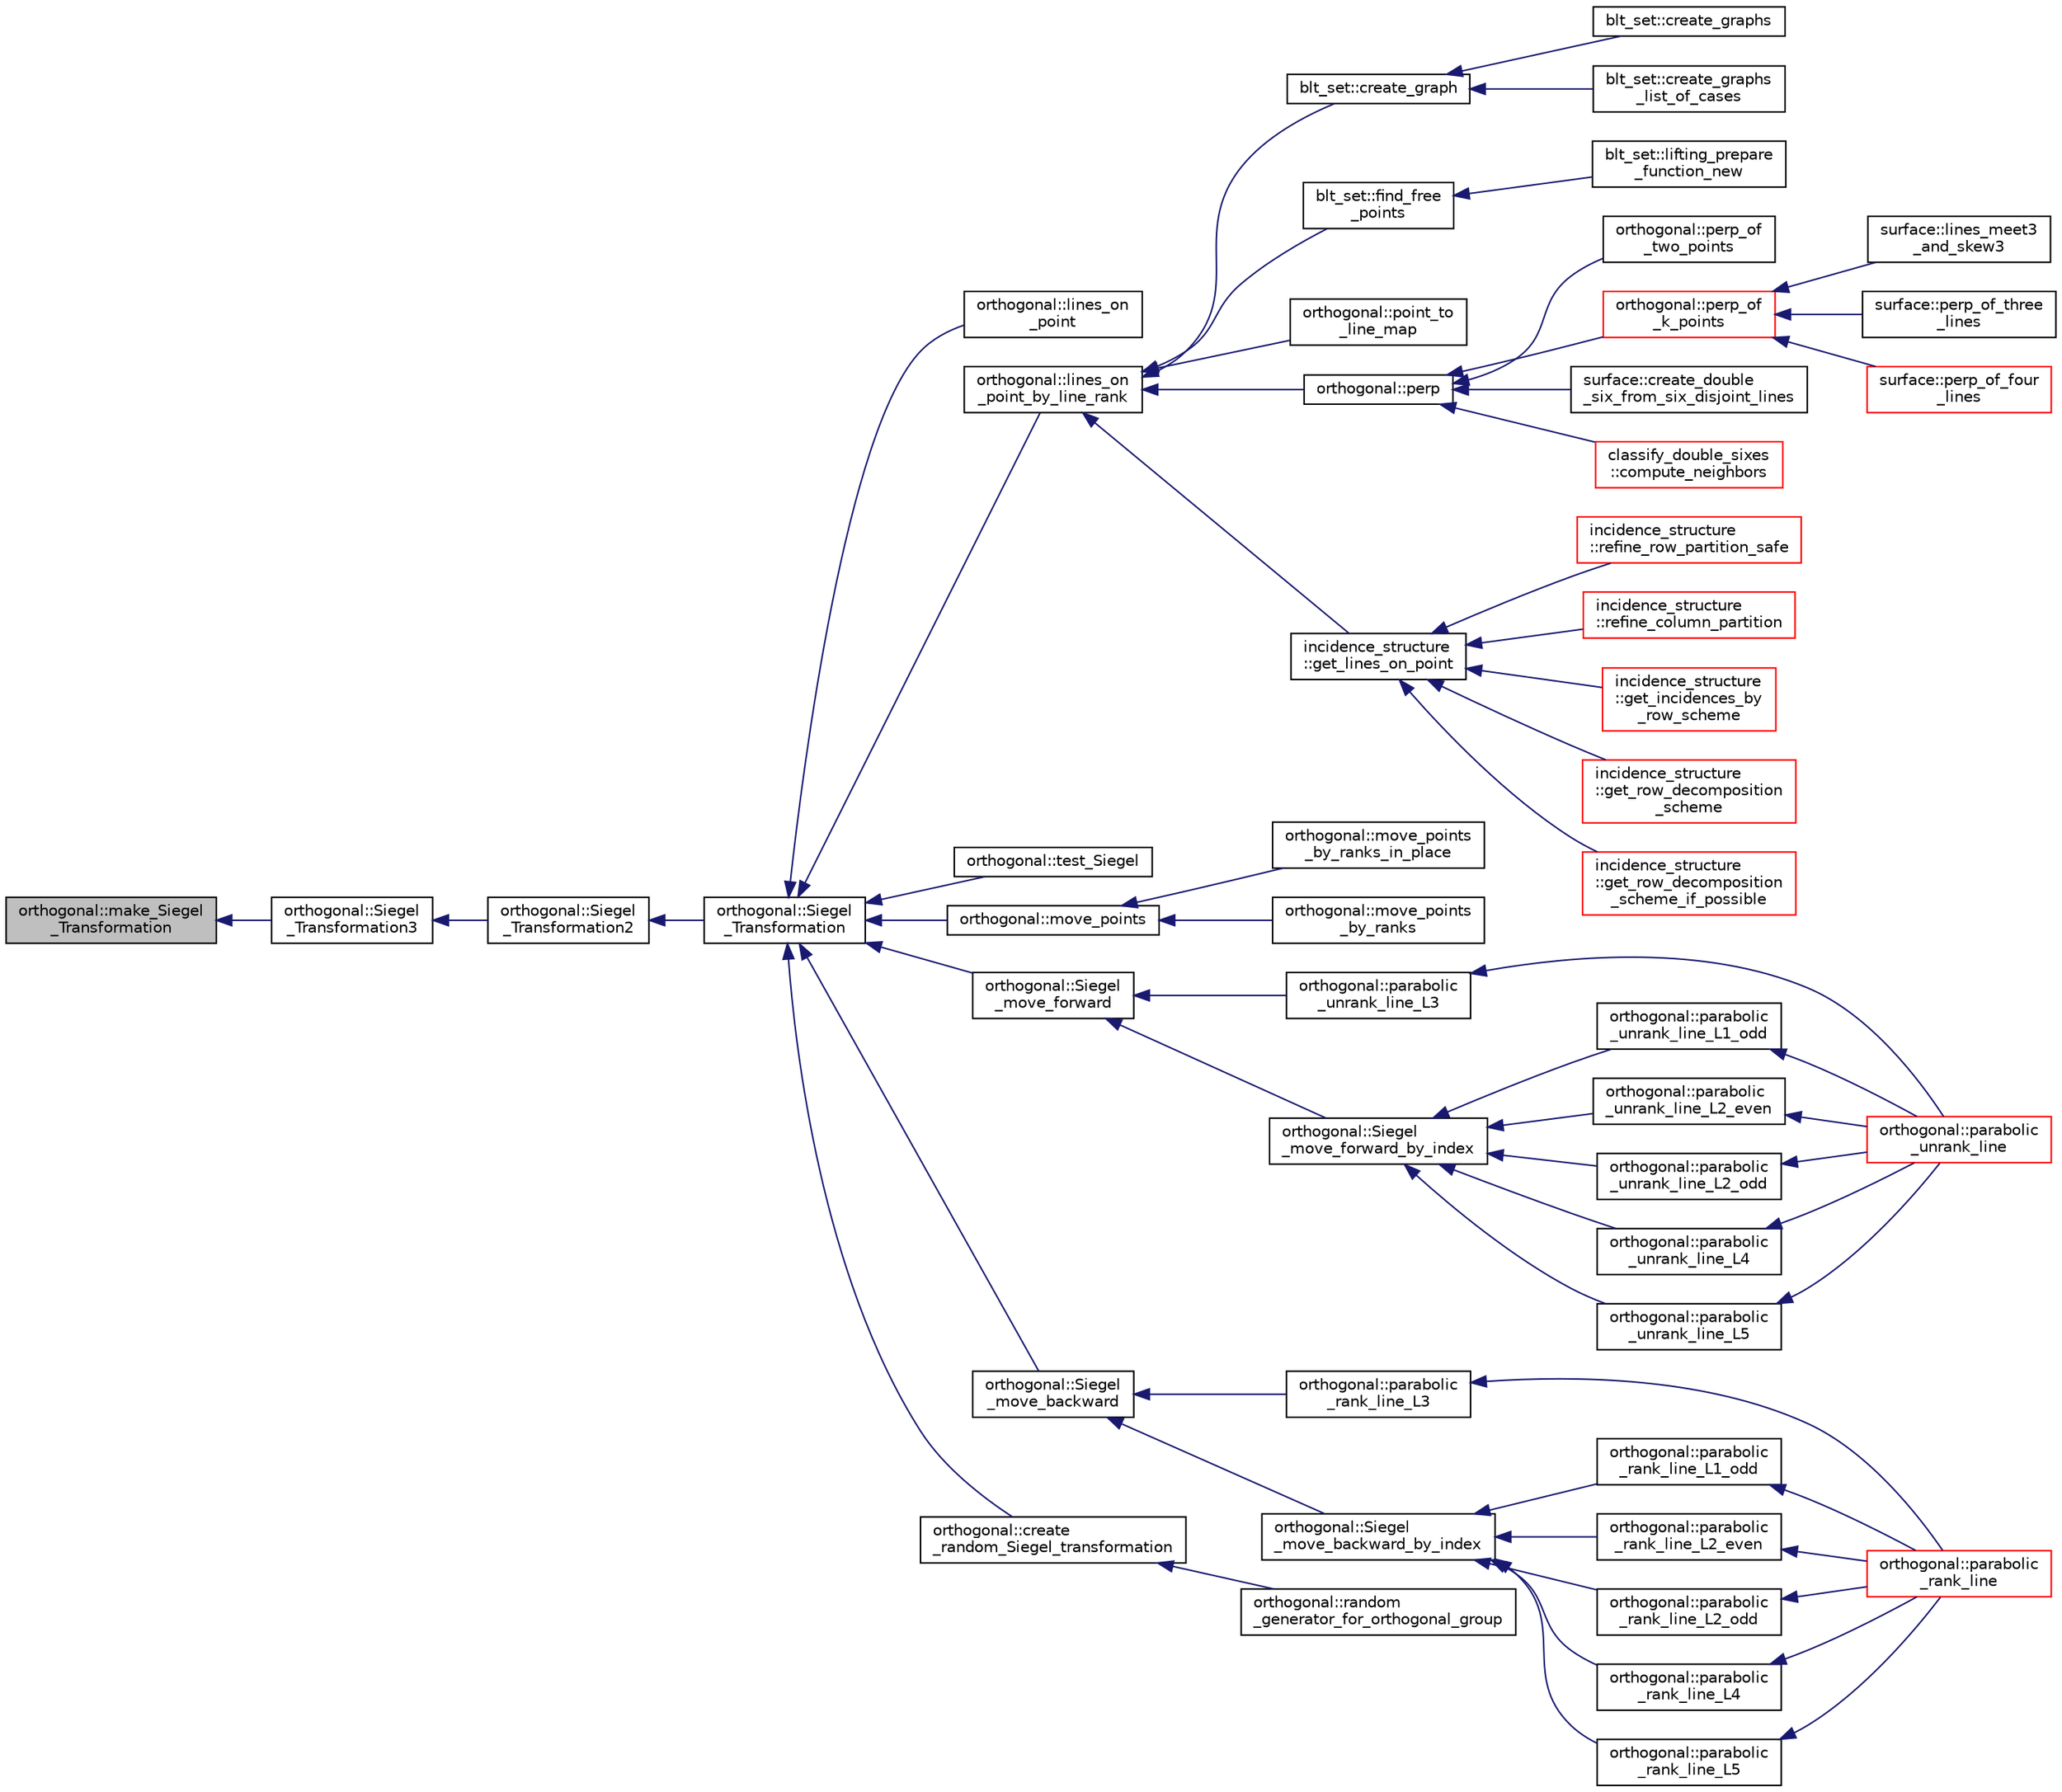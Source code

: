 digraph "orthogonal::make_Siegel_Transformation"
{
  edge [fontname="Helvetica",fontsize="10",labelfontname="Helvetica",labelfontsize="10"];
  node [fontname="Helvetica",fontsize="10",shape=record];
  rankdir="LR";
  Node11913 [label="orthogonal::make_Siegel\l_Transformation",height=0.2,width=0.4,color="black", fillcolor="grey75", style="filled", fontcolor="black"];
  Node11913 -> Node11914 [dir="back",color="midnightblue",fontsize="10",style="solid",fontname="Helvetica"];
  Node11914 [label="orthogonal::Siegel\l_Transformation3",height=0.2,width=0.4,color="black", fillcolor="white", style="filled",URL="$d7/daa/classorthogonal.html#ac9129abf3f825e8c7d5591d1ba116ac7"];
  Node11914 -> Node11915 [dir="back",color="midnightblue",fontsize="10",style="solid",fontname="Helvetica"];
  Node11915 [label="orthogonal::Siegel\l_Transformation2",height=0.2,width=0.4,color="black", fillcolor="white", style="filled",URL="$d7/daa/classorthogonal.html#aaf1945ebd71495f1b362e5091d4b30ec"];
  Node11915 -> Node11916 [dir="back",color="midnightblue",fontsize="10",style="solid",fontname="Helvetica"];
  Node11916 [label="orthogonal::Siegel\l_Transformation",height=0.2,width=0.4,color="black", fillcolor="white", style="filled",URL="$d7/daa/classorthogonal.html#a27258e68c99323ac8de66fedbe565a3d"];
  Node11916 -> Node11917 [dir="back",color="midnightblue",fontsize="10",style="solid",fontname="Helvetica"];
  Node11917 [label="orthogonal::lines_on\l_point",height=0.2,width=0.4,color="black", fillcolor="white", style="filled",URL="$d7/daa/classorthogonal.html#aa3249c7fddbc156af817fb274e41c914"];
  Node11916 -> Node11918 [dir="back",color="midnightblue",fontsize="10",style="solid",fontname="Helvetica"];
  Node11918 [label="orthogonal::lines_on\l_point_by_line_rank",height=0.2,width=0.4,color="black", fillcolor="white", style="filled",URL="$d7/daa/classorthogonal.html#adc21874b6da3cd3585c704994fb538aa"];
  Node11918 -> Node11919 [dir="back",color="midnightblue",fontsize="10",style="solid",fontname="Helvetica"];
  Node11919 [label="blt_set::create_graph",height=0.2,width=0.4,color="black", fillcolor="white", style="filled",URL="$d1/d3d/classblt__set.html#ae92249ece99ffbc92e93e49cd5d5dccf"];
  Node11919 -> Node11920 [dir="back",color="midnightblue",fontsize="10",style="solid",fontname="Helvetica"];
  Node11920 [label="blt_set::create_graphs",height=0.2,width=0.4,color="black", fillcolor="white", style="filled",URL="$d1/d3d/classblt__set.html#a3f1d4a8ed15875c47b327949f26a4533"];
  Node11919 -> Node11921 [dir="back",color="midnightblue",fontsize="10",style="solid",fontname="Helvetica"];
  Node11921 [label="blt_set::create_graphs\l_list_of_cases",height=0.2,width=0.4,color="black", fillcolor="white", style="filled",URL="$d1/d3d/classblt__set.html#a91ad531d4154bd887182dbd6121476f3"];
  Node11918 -> Node11922 [dir="back",color="midnightblue",fontsize="10",style="solid",fontname="Helvetica"];
  Node11922 [label="blt_set::find_free\l_points",height=0.2,width=0.4,color="black", fillcolor="white", style="filled",URL="$d1/d3d/classblt__set.html#a71f82dd3dc4a901ea2a0949d2f1af302"];
  Node11922 -> Node11923 [dir="back",color="midnightblue",fontsize="10",style="solid",fontname="Helvetica"];
  Node11923 [label="blt_set::lifting_prepare\l_function_new",height=0.2,width=0.4,color="black", fillcolor="white", style="filled",URL="$d1/d3d/classblt__set.html#a1314b7c0a3b78ba54c0f61a397d8afce"];
  Node11918 -> Node11924 [dir="back",color="midnightblue",fontsize="10",style="solid",fontname="Helvetica"];
  Node11924 [label="orthogonal::point_to\l_line_map",height=0.2,width=0.4,color="black", fillcolor="white", style="filled",URL="$d7/daa/classorthogonal.html#a1eae48671390d1c251303be93b45f9e4"];
  Node11918 -> Node11925 [dir="back",color="midnightblue",fontsize="10",style="solid",fontname="Helvetica"];
  Node11925 [label="orthogonal::perp",height=0.2,width=0.4,color="black", fillcolor="white", style="filled",URL="$d7/daa/classorthogonal.html#ae80e0fa8d1e8caddb9afbb466e3d3189"];
  Node11925 -> Node11926 [dir="back",color="midnightblue",fontsize="10",style="solid",fontname="Helvetica"];
  Node11926 [label="orthogonal::perp_of\l_two_points",height=0.2,width=0.4,color="black", fillcolor="white", style="filled",URL="$d7/daa/classorthogonal.html#a6a05fef2e61ed508bff66d6728c58ec0"];
  Node11925 -> Node11927 [dir="back",color="midnightblue",fontsize="10",style="solid",fontname="Helvetica"];
  Node11927 [label="orthogonal::perp_of\l_k_points",height=0.2,width=0.4,color="red", fillcolor="white", style="filled",URL="$d7/daa/classorthogonal.html#a6a92a4680dc76bb289141fc5c765f5fb"];
  Node11927 -> Node11928 [dir="back",color="midnightblue",fontsize="10",style="solid",fontname="Helvetica"];
  Node11928 [label="surface::lines_meet3\l_and_skew3",height=0.2,width=0.4,color="black", fillcolor="white", style="filled",URL="$d5/d88/classsurface.html#af87ed9d20b980a89342f20c206ae5790"];
  Node11927 -> Node11929 [dir="back",color="midnightblue",fontsize="10",style="solid",fontname="Helvetica"];
  Node11929 [label="surface::perp_of_three\l_lines",height=0.2,width=0.4,color="black", fillcolor="white", style="filled",URL="$d5/d88/classsurface.html#aaa43449a367799d405821a1cd5a7e644"];
  Node11927 -> Node11930 [dir="back",color="midnightblue",fontsize="10",style="solid",fontname="Helvetica"];
  Node11930 [label="surface::perp_of_four\l_lines",height=0.2,width=0.4,color="red", fillcolor="white", style="filled",URL="$d5/d88/classsurface.html#a8da8a93f1fcbf344eb943869b0d488f1"];
  Node11925 -> Node11954 [dir="back",color="midnightblue",fontsize="10",style="solid",fontname="Helvetica"];
  Node11954 [label="surface::create_double\l_six_from_six_disjoint_lines",height=0.2,width=0.4,color="black", fillcolor="white", style="filled",URL="$d5/d88/classsurface.html#a4c44f0a33d709edee71537547880dd87"];
  Node11925 -> Node11955 [dir="back",color="midnightblue",fontsize="10",style="solid",fontname="Helvetica"];
  Node11955 [label="classify_double_sixes\l::compute_neighbors",height=0.2,width=0.4,color="red", fillcolor="white", style="filled",URL="$dd/d23/classclassify__double__sixes.html#a675e241052c36c58063ddcfc06d209b2"];
  Node11918 -> Node11956 [dir="back",color="midnightblue",fontsize="10",style="solid",fontname="Helvetica"];
  Node11956 [label="incidence_structure\l::get_lines_on_point",height=0.2,width=0.4,color="black", fillcolor="white", style="filled",URL="$da/d8a/classincidence__structure.html#a09148fd9478525b4a65c8e44833d1861"];
  Node11956 -> Node11957 [dir="back",color="midnightblue",fontsize="10",style="solid",fontname="Helvetica"];
  Node11957 [label="incidence_structure\l::refine_row_partition_safe",height=0.2,width=0.4,color="red", fillcolor="white", style="filled",URL="$da/d8a/classincidence__structure.html#ae84b2dc0f1a0cd1f9acfadcae21e3745"];
  Node11956 -> Node11979 [dir="back",color="midnightblue",fontsize="10",style="solid",fontname="Helvetica"];
  Node11979 [label="incidence_structure\l::refine_column_partition",height=0.2,width=0.4,color="red", fillcolor="white", style="filled",URL="$da/d8a/classincidence__structure.html#ac262f307c1531d67496129dc7890cda4"];
  Node11956 -> Node11984 [dir="back",color="midnightblue",fontsize="10",style="solid",fontname="Helvetica"];
  Node11984 [label="incidence_structure\l::get_incidences_by\l_row_scheme",height=0.2,width=0.4,color="red", fillcolor="white", style="filled",URL="$da/d8a/classincidence__structure.html#addab249e03244133841bd793389c792c"];
  Node11956 -> Node11988 [dir="back",color="midnightblue",fontsize="10",style="solid",fontname="Helvetica"];
  Node11988 [label="incidence_structure\l::get_row_decomposition\l_scheme",height=0.2,width=0.4,color="red", fillcolor="white", style="filled",URL="$da/d8a/classincidence__structure.html#aa0ad04253ba8e75bb15900ee8b01c9aa"];
  Node11956 -> Node11999 [dir="back",color="midnightblue",fontsize="10",style="solid",fontname="Helvetica"];
  Node11999 [label="incidence_structure\l::get_row_decomposition\l_scheme_if_possible",height=0.2,width=0.4,color="red", fillcolor="white", style="filled",URL="$da/d8a/classincidence__structure.html#ac93d2a6419b0fca3f25f101c5f08caf5"];
  Node11916 -> Node12001 [dir="back",color="midnightblue",fontsize="10",style="solid",fontname="Helvetica"];
  Node12001 [label="orthogonal::test_Siegel",height=0.2,width=0.4,color="black", fillcolor="white", style="filled",URL="$d7/daa/classorthogonal.html#ad6d248c572d92abe41416065addd4a69"];
  Node11916 -> Node12002 [dir="back",color="midnightblue",fontsize="10",style="solid",fontname="Helvetica"];
  Node12002 [label="orthogonal::move_points",height=0.2,width=0.4,color="black", fillcolor="white", style="filled",URL="$d7/daa/classorthogonal.html#a24bfc815e987e19df641315b98ff8822"];
  Node12002 -> Node12003 [dir="back",color="midnightblue",fontsize="10",style="solid",fontname="Helvetica"];
  Node12003 [label="orthogonal::move_points\l_by_ranks_in_place",height=0.2,width=0.4,color="black", fillcolor="white", style="filled",URL="$d7/daa/classorthogonal.html#a82fac7f7528e41392b5fe89860d4204d"];
  Node12002 -> Node12004 [dir="back",color="midnightblue",fontsize="10",style="solid",fontname="Helvetica"];
  Node12004 [label="orthogonal::move_points\l_by_ranks",height=0.2,width=0.4,color="black", fillcolor="white", style="filled",URL="$d7/daa/classorthogonal.html#a6b1b57c7b6114d7d51c9375fe5014b22"];
  Node11916 -> Node12005 [dir="back",color="midnightblue",fontsize="10",style="solid",fontname="Helvetica"];
  Node12005 [label="orthogonal::Siegel\l_move_forward",height=0.2,width=0.4,color="black", fillcolor="white", style="filled",URL="$d7/daa/classorthogonal.html#a065d0faccc00df42afd671dac644d480"];
  Node12005 -> Node12006 [dir="back",color="midnightblue",fontsize="10",style="solid",fontname="Helvetica"];
  Node12006 [label="orthogonal::parabolic\l_unrank_line_L3",height=0.2,width=0.4,color="black", fillcolor="white", style="filled",URL="$d7/daa/classorthogonal.html#ae1edfba289a03ed4d383514c2b0dc4b7"];
  Node12006 -> Node12007 [dir="back",color="midnightblue",fontsize="10",style="solid",fontname="Helvetica"];
  Node12007 [label="orthogonal::parabolic\l_unrank_line",height=0.2,width=0.4,color="red", fillcolor="white", style="filled",URL="$d7/daa/classorthogonal.html#a449cc51a62e11b8699befe951b0f8a4c"];
  Node12005 -> Node12234 [dir="back",color="midnightblue",fontsize="10",style="solid",fontname="Helvetica"];
  Node12234 [label="orthogonal::Siegel\l_move_forward_by_index",height=0.2,width=0.4,color="black", fillcolor="white", style="filled",URL="$d7/daa/classorthogonal.html#a606e885cb85b824bcda44154a3cfbfe8"];
  Node12234 -> Node12235 [dir="back",color="midnightblue",fontsize="10",style="solid",fontname="Helvetica"];
  Node12235 [label="orthogonal::parabolic\l_unrank_line_L1_odd",height=0.2,width=0.4,color="black", fillcolor="white", style="filled",URL="$d7/daa/classorthogonal.html#af59966fe1bb32196deaafbe6849fdeb1"];
  Node12235 -> Node12007 [dir="back",color="midnightblue",fontsize="10",style="solid",fontname="Helvetica"];
  Node12234 -> Node12236 [dir="back",color="midnightblue",fontsize="10",style="solid",fontname="Helvetica"];
  Node12236 [label="orthogonal::parabolic\l_unrank_line_L2_even",height=0.2,width=0.4,color="black", fillcolor="white", style="filled",URL="$d7/daa/classorthogonal.html#a57a7ad0d16ea67c0636c9f179eeed5d1"];
  Node12236 -> Node12007 [dir="back",color="midnightblue",fontsize="10",style="solid",fontname="Helvetica"];
  Node12234 -> Node12237 [dir="back",color="midnightblue",fontsize="10",style="solid",fontname="Helvetica"];
  Node12237 [label="orthogonal::parabolic\l_unrank_line_L2_odd",height=0.2,width=0.4,color="black", fillcolor="white", style="filled",URL="$d7/daa/classorthogonal.html#a9ab8a29daee27c60803e2bf5026a9a9e"];
  Node12237 -> Node12007 [dir="back",color="midnightblue",fontsize="10",style="solid",fontname="Helvetica"];
  Node12234 -> Node12238 [dir="back",color="midnightblue",fontsize="10",style="solid",fontname="Helvetica"];
  Node12238 [label="orthogonal::parabolic\l_unrank_line_L4",height=0.2,width=0.4,color="black", fillcolor="white", style="filled",URL="$d7/daa/classorthogonal.html#a6a30b6c7f59498ad8c7f2bec7c78d2ff"];
  Node12238 -> Node12007 [dir="back",color="midnightblue",fontsize="10",style="solid",fontname="Helvetica"];
  Node12234 -> Node12239 [dir="back",color="midnightblue",fontsize="10",style="solid",fontname="Helvetica"];
  Node12239 [label="orthogonal::parabolic\l_unrank_line_L5",height=0.2,width=0.4,color="black", fillcolor="white", style="filled",URL="$d7/daa/classorthogonal.html#a77831b97ebbbc5d8103c5e7e0edfeb9b"];
  Node12239 -> Node12007 [dir="back",color="midnightblue",fontsize="10",style="solid",fontname="Helvetica"];
  Node11916 -> Node12240 [dir="back",color="midnightblue",fontsize="10",style="solid",fontname="Helvetica"];
  Node12240 [label="orthogonal::Siegel\l_move_backward",height=0.2,width=0.4,color="black", fillcolor="white", style="filled",URL="$d7/daa/classorthogonal.html#a365beaf002d1ffc9a600e73f1983e800"];
  Node12240 -> Node12241 [dir="back",color="midnightblue",fontsize="10",style="solid",fontname="Helvetica"];
  Node12241 [label="orthogonal::parabolic\l_rank_line_L3",height=0.2,width=0.4,color="black", fillcolor="white", style="filled",URL="$d7/daa/classorthogonal.html#afea1a02e2b439b28127cfa2a782da8c9"];
  Node12241 -> Node12242 [dir="back",color="midnightblue",fontsize="10",style="solid",fontname="Helvetica"];
  Node12242 [label="orthogonal::parabolic\l_rank_line",height=0.2,width=0.4,color="red", fillcolor="white", style="filled",URL="$d7/daa/classorthogonal.html#a7df334ceca90bc5b90c56354dbaf45c9"];
  Node12240 -> Node12247 [dir="back",color="midnightblue",fontsize="10",style="solid",fontname="Helvetica"];
  Node12247 [label="orthogonal::Siegel\l_move_backward_by_index",height=0.2,width=0.4,color="black", fillcolor="white", style="filled",URL="$d7/daa/classorthogonal.html#aa8eaeba82de3ff3b5f50b4ccd22b2631"];
  Node12247 -> Node12248 [dir="back",color="midnightblue",fontsize="10",style="solid",fontname="Helvetica"];
  Node12248 [label="orthogonal::parabolic\l_rank_line_L1_odd",height=0.2,width=0.4,color="black", fillcolor="white", style="filled",URL="$d7/daa/classorthogonal.html#aab93abadf848b0a5d72b367f155cd7e4"];
  Node12248 -> Node12242 [dir="back",color="midnightblue",fontsize="10",style="solid",fontname="Helvetica"];
  Node12247 -> Node12249 [dir="back",color="midnightblue",fontsize="10",style="solid",fontname="Helvetica"];
  Node12249 [label="orthogonal::parabolic\l_rank_line_L2_even",height=0.2,width=0.4,color="black", fillcolor="white", style="filled",URL="$d7/daa/classorthogonal.html#ad884e741520104066da699b1133deeb0"];
  Node12249 -> Node12242 [dir="back",color="midnightblue",fontsize="10",style="solid",fontname="Helvetica"];
  Node12247 -> Node12250 [dir="back",color="midnightblue",fontsize="10",style="solid",fontname="Helvetica"];
  Node12250 [label="orthogonal::parabolic\l_rank_line_L2_odd",height=0.2,width=0.4,color="black", fillcolor="white", style="filled",URL="$d7/daa/classorthogonal.html#a87ddd814e99966b82e69a1041307074f"];
  Node12250 -> Node12242 [dir="back",color="midnightblue",fontsize="10",style="solid",fontname="Helvetica"];
  Node12247 -> Node12251 [dir="back",color="midnightblue",fontsize="10",style="solid",fontname="Helvetica"];
  Node12251 [label="orthogonal::parabolic\l_rank_line_L4",height=0.2,width=0.4,color="black", fillcolor="white", style="filled",URL="$d7/daa/classorthogonal.html#a9e693d30c0ade825f389feec38ea83b2"];
  Node12251 -> Node12242 [dir="back",color="midnightblue",fontsize="10",style="solid",fontname="Helvetica"];
  Node12247 -> Node12252 [dir="back",color="midnightblue",fontsize="10",style="solid",fontname="Helvetica"];
  Node12252 [label="orthogonal::parabolic\l_rank_line_L5",height=0.2,width=0.4,color="black", fillcolor="white", style="filled",URL="$d7/daa/classorthogonal.html#ab9ff5dd42f31a297d03c559a4934a950"];
  Node12252 -> Node12242 [dir="back",color="midnightblue",fontsize="10",style="solid",fontname="Helvetica"];
  Node11916 -> Node12253 [dir="back",color="midnightblue",fontsize="10",style="solid",fontname="Helvetica"];
  Node12253 [label="orthogonal::create\l_random_Siegel_transformation",height=0.2,width=0.4,color="black", fillcolor="white", style="filled",URL="$d7/daa/classorthogonal.html#ad691ec706194282d2954a5edaca883cf"];
  Node12253 -> Node12254 [dir="back",color="midnightblue",fontsize="10",style="solid",fontname="Helvetica"];
  Node12254 [label="orthogonal::random\l_generator_for_orthogonal_group",height=0.2,width=0.4,color="black", fillcolor="white", style="filled",URL="$d7/daa/classorthogonal.html#a380946c3af4d3d83118c409a7aecfe3d"];
}
